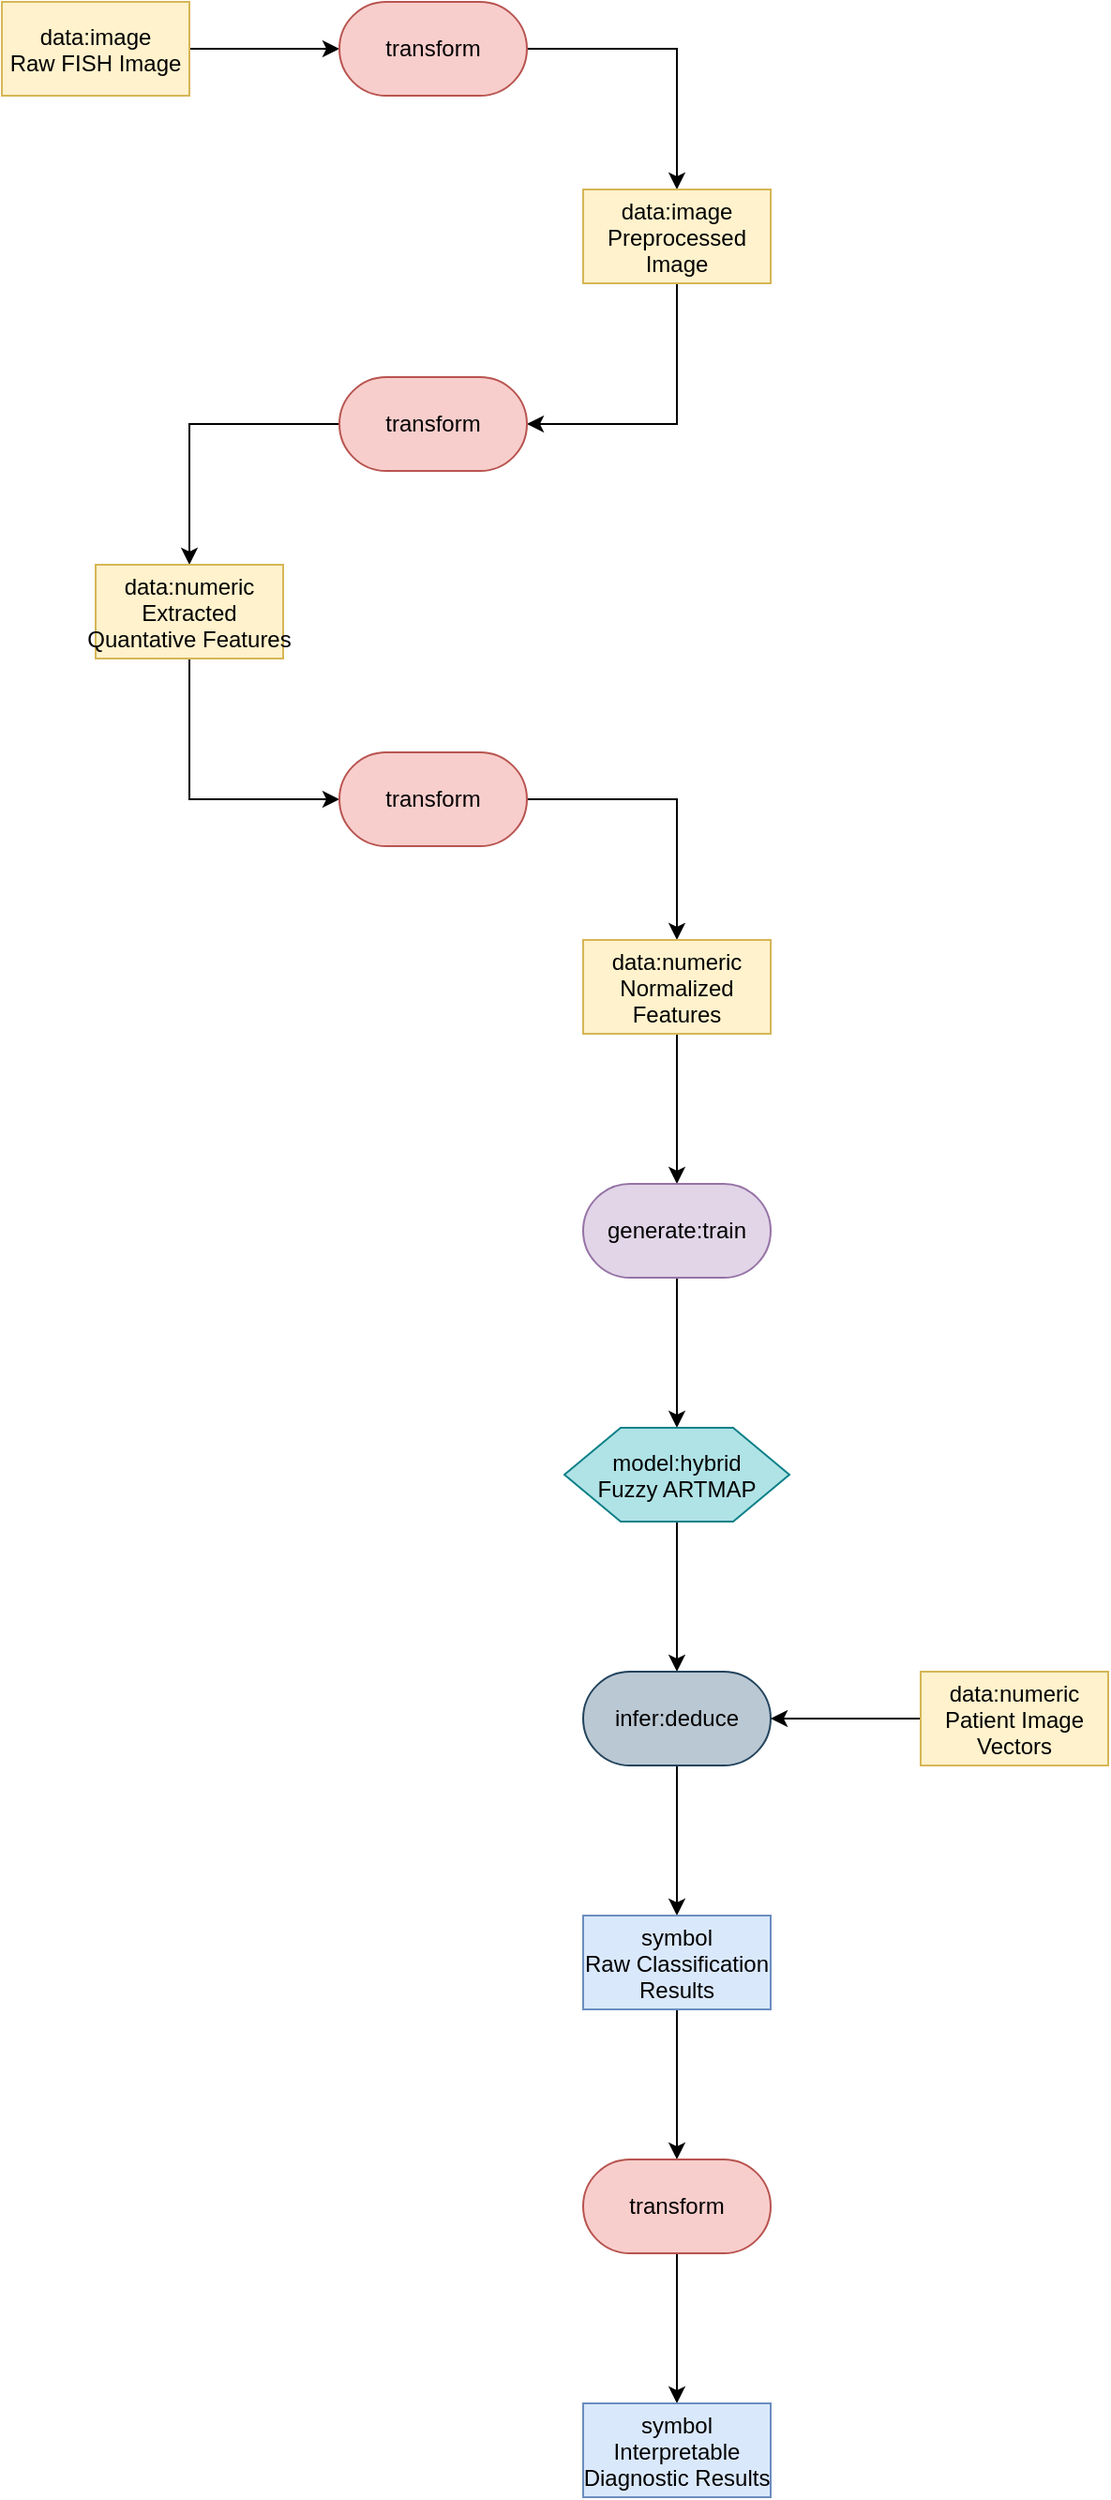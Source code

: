 <mxfile version="27.0.5">
  <diagram name="Page-1" id="_PLT1W1hKAcj7y4UlVmy">
    <mxGraphModel dx="1965" dy="1178" grid="1" gridSize="10" guides="1" tooltips="1" connect="1" arrows="1" fold="1" page="1" pageScale="1" pageWidth="3300" pageHeight="4681" math="0" shadow="0">
      <root>
        <mxCell id="0" />
        <mxCell id="1" parent="0" />
        <mxCell id="u730CyufX5pWXZZW05M7-3" style="edgeStyle=orthogonalEdgeStyle;rounded=0;orthogonalLoop=1;jettySize=auto;html=1;exitX=1;exitY=0.5;exitDx=0;exitDy=0;entryX=0;entryY=0.5;entryDx=0;entryDy=0;" edge="1" parent="1" source="u730CyufX5pWXZZW05M7-1" target="u730CyufX5pWXZZW05M7-2">
          <mxGeometry relative="1" as="geometry" />
        </mxCell>
        <mxCell id="u730CyufX5pWXZZW05M7-1" value="data:image&#xa;Raw FISH Image" style="rectangle;fillColor=#fff2cc;strokeColor=#d6b656;" name="data" vertex="1" parent="1">
          <mxGeometry x="340" y="230" width="100" height="50" as="geometry" />
        </mxCell>
        <mxCell id="u730CyufX5pWXZZW05M7-5" style="edgeStyle=orthogonalEdgeStyle;rounded=0;orthogonalLoop=1;jettySize=auto;html=1;exitX=1;exitY=0.5;exitDx=0;exitDy=0;entryX=0.5;entryY=0;entryDx=0;entryDy=0;" edge="1" parent="1" source="u730CyufX5pWXZZW05M7-2" target="u730CyufX5pWXZZW05M7-4">
          <mxGeometry relative="1" as="geometry" />
        </mxCell>
        <mxCell id="u730CyufX5pWXZZW05M7-2" value="transform" style="rounded=1;whiteSpace=wrap;html=1;arcSize=50;fillColor=#f8cecc;strokeColor=#b85450;" name="transform" vertex="1" parent="1">
          <mxGeometry x="520" y="230" width="100" height="50" as="geometry" />
        </mxCell>
        <mxCell id="u730CyufX5pWXZZW05M7-7" style="edgeStyle=orthogonalEdgeStyle;rounded=0;orthogonalLoop=1;jettySize=auto;html=1;exitX=0.5;exitY=1;exitDx=0;exitDy=0;entryX=1;entryY=0.5;entryDx=0;entryDy=0;" edge="1" parent="1" source="u730CyufX5pWXZZW05M7-4" target="u730CyufX5pWXZZW05M7-6">
          <mxGeometry relative="1" as="geometry" />
        </mxCell>
        <mxCell id="u730CyufX5pWXZZW05M7-4" value="data:image&#xa;Preprocessed&#xa;Image" style="rectangle;fillColor=#fff2cc;strokeColor=#d6b656;" name="data" vertex="1" parent="1">
          <mxGeometry x="650" y="330" width="100" height="50" as="geometry" />
        </mxCell>
        <mxCell id="u730CyufX5pWXZZW05M7-9" style="edgeStyle=orthogonalEdgeStyle;rounded=0;orthogonalLoop=1;jettySize=auto;html=1;exitX=0;exitY=0.5;exitDx=0;exitDy=0;entryX=0.5;entryY=0;entryDx=0;entryDy=0;" edge="1" parent="1" source="u730CyufX5pWXZZW05M7-6" target="u730CyufX5pWXZZW05M7-8">
          <mxGeometry relative="1" as="geometry" />
        </mxCell>
        <mxCell id="u730CyufX5pWXZZW05M7-6" value="transform" style="rounded=1;whiteSpace=wrap;html=1;arcSize=50;fillColor=#f8cecc;strokeColor=#b85450;" name="transform" vertex="1" parent="1">
          <mxGeometry x="520" y="430" width="100" height="50" as="geometry" />
        </mxCell>
        <mxCell id="u730CyufX5pWXZZW05M7-11" style="edgeStyle=orthogonalEdgeStyle;rounded=0;orthogonalLoop=1;jettySize=auto;html=1;exitX=0.5;exitY=1;exitDx=0;exitDy=0;entryX=0;entryY=0.5;entryDx=0;entryDy=0;" edge="1" parent="1" source="u730CyufX5pWXZZW05M7-8" target="u730CyufX5pWXZZW05M7-10">
          <mxGeometry relative="1" as="geometry" />
        </mxCell>
        <mxCell id="u730CyufX5pWXZZW05M7-8" value="data:numeric&#xa;Extracted&#xa;Quantative Features" style="rectangle;fillColor=#fff2cc;strokeColor=#d6b656;" name="data" vertex="1" parent="1">
          <mxGeometry x="390" y="530" width="100" height="50" as="geometry" />
        </mxCell>
        <mxCell id="u730CyufX5pWXZZW05M7-15" style="edgeStyle=orthogonalEdgeStyle;rounded=0;orthogonalLoop=1;jettySize=auto;html=1;exitX=1;exitY=0.5;exitDx=0;exitDy=0;entryX=0.5;entryY=0;entryDx=0;entryDy=0;" edge="1" parent="1" source="u730CyufX5pWXZZW05M7-10" target="u730CyufX5pWXZZW05M7-13">
          <mxGeometry relative="1" as="geometry" />
        </mxCell>
        <mxCell id="u730CyufX5pWXZZW05M7-10" value="transform" style="rounded=1;whiteSpace=wrap;html=1;arcSize=50;fillColor=#f8cecc;strokeColor=#b85450;" name="transform" vertex="1" parent="1">
          <mxGeometry x="520" y="630" width="100" height="50" as="geometry" />
        </mxCell>
        <mxCell id="u730CyufX5pWXZZW05M7-17" style="edgeStyle=orthogonalEdgeStyle;rounded=0;orthogonalLoop=1;jettySize=auto;html=1;exitX=0.5;exitY=1;exitDx=0;exitDy=0;entryX=0.5;entryY=0;entryDx=0;entryDy=0;" edge="1" parent="1" source="u730CyufX5pWXZZW05M7-13" target="u730CyufX5pWXZZW05M7-16">
          <mxGeometry relative="1" as="geometry" />
        </mxCell>
        <mxCell id="u730CyufX5pWXZZW05M7-13" value="data:numeric&#xa;Normalized&#xa;Features" style="rectangle;fillColor=#fff2cc;strokeColor=#d6b656;" name="data" vertex="1" parent="1">
          <mxGeometry x="650" y="730" width="100" height="50" as="geometry" />
        </mxCell>
        <mxCell id="u730CyufX5pWXZZW05M7-19" style="edgeStyle=orthogonalEdgeStyle;rounded=0;orthogonalLoop=1;jettySize=auto;html=1;exitX=0.5;exitY=1;exitDx=0;exitDy=0;entryX=0.5;entryY=0;entryDx=0;entryDy=0;" edge="1" parent="1" source="u730CyufX5pWXZZW05M7-16" target="u730CyufX5pWXZZW05M7-18">
          <mxGeometry relative="1" as="geometry" />
        </mxCell>
        <mxCell id="u730CyufX5pWXZZW05M7-16" value="generate:train" style="rounded=1;whiteSpace=wrap;html=1;arcSize=50;fillColor=#e1d5e7;strokeColor=#9673a6;" name="generate:train" vertex="1" parent="1">
          <mxGeometry x="650" y="860" width="100" height="50" as="geometry" />
        </mxCell>
        <mxCell id="u730CyufX5pWXZZW05M7-21" style="edgeStyle=orthogonalEdgeStyle;rounded=0;orthogonalLoop=1;jettySize=auto;html=1;exitX=0.5;exitY=1;exitDx=0;exitDy=0;entryX=0.5;entryY=0;entryDx=0;entryDy=0;" edge="1" parent="1" source="u730CyufX5pWXZZW05M7-18" target="u730CyufX5pWXZZW05M7-20">
          <mxGeometry relative="1" as="geometry" />
        </mxCell>
        <mxCell id="u730CyufX5pWXZZW05M7-18" value="model:hybrid&#xa;Fuzzy ARTMAP" style="shape=hexagon;perimeter=hexagonPerimeter2;fillColor=#b0e3e6;strokeColor=#0e8088;" name="model" vertex="1" parent="1">
          <mxGeometry x="640" y="990" width="120" height="50" as="geometry" />
        </mxCell>
        <mxCell id="u730CyufX5pWXZZW05M7-26" style="edgeStyle=orthogonalEdgeStyle;rounded=0;orthogonalLoop=1;jettySize=auto;html=1;exitX=0.5;exitY=1;exitDx=0;exitDy=0;entryX=0.5;entryY=0;entryDx=0;entryDy=0;" edge="1" parent="1" source="u730CyufX5pWXZZW05M7-20" target="u730CyufX5pWXZZW05M7-25">
          <mxGeometry relative="1" as="geometry" />
        </mxCell>
        <mxCell id="u730CyufX5pWXZZW05M7-20" value="infer:deduce" style="rounded=1;whiteSpace=wrap;html=1;arcSize=50;fillColor=#bac8d3;strokeColor=#23445d;" name="infer:deduce" vertex="1" parent="1">
          <mxGeometry x="650" y="1120" width="100" height="50" as="geometry" />
        </mxCell>
        <mxCell id="u730CyufX5pWXZZW05M7-24" style="edgeStyle=orthogonalEdgeStyle;rounded=0;orthogonalLoop=1;jettySize=auto;html=1;exitX=0;exitY=0.5;exitDx=0;exitDy=0;entryX=1;entryY=0.5;entryDx=0;entryDy=0;" edge="1" parent="1" source="u730CyufX5pWXZZW05M7-22" target="u730CyufX5pWXZZW05M7-20">
          <mxGeometry relative="1" as="geometry" />
        </mxCell>
        <mxCell id="u730CyufX5pWXZZW05M7-22" value="data:numeric&#xa;Patient Image&#xa;Vectors" style="rectangle;fillColor=#fff2cc;strokeColor=#d6b656;" name="data" vertex="1" parent="1">
          <mxGeometry x="830" y="1120" width="100" height="50" as="geometry" />
        </mxCell>
        <mxCell id="u730CyufX5pWXZZW05M7-28" style="edgeStyle=orthogonalEdgeStyle;rounded=0;orthogonalLoop=1;jettySize=auto;html=1;exitX=0.5;exitY=1;exitDx=0;exitDy=0;entryX=0.5;entryY=0;entryDx=0;entryDy=0;" edge="1" parent="1" source="u730CyufX5pWXZZW05M7-25" target="u730CyufX5pWXZZW05M7-27">
          <mxGeometry relative="1" as="geometry" />
        </mxCell>
        <mxCell id="u730CyufX5pWXZZW05M7-25" value="symbol&#xa;Raw Classification&#xa;Results" style="rectangle;fillColor=#dae8fc;strokeColor=#6c8ebf;" name="symbol" vertex="1" parent="1">
          <mxGeometry x="650" y="1250" width="100" height="50" as="geometry" />
        </mxCell>
        <mxCell id="u730CyufX5pWXZZW05M7-30" style="edgeStyle=orthogonalEdgeStyle;rounded=0;orthogonalLoop=1;jettySize=auto;html=1;exitX=0.5;exitY=1;exitDx=0;exitDy=0;entryX=0.5;entryY=0;entryDx=0;entryDy=0;" edge="1" parent="1" source="u730CyufX5pWXZZW05M7-27" target="u730CyufX5pWXZZW05M7-29">
          <mxGeometry relative="1" as="geometry" />
        </mxCell>
        <mxCell id="u730CyufX5pWXZZW05M7-27" value="transform" style="rounded=1;whiteSpace=wrap;html=1;arcSize=50;fillColor=#f8cecc;strokeColor=#b85450;" name="transform" vertex="1" parent="1">
          <mxGeometry x="650" y="1380" width="100" height="50" as="geometry" />
        </mxCell>
        <mxCell id="u730CyufX5pWXZZW05M7-29" value="symbol&#xa;Interpretable&#xa;Diagnostic Results" style="rectangle;fillColor=#dae8fc;strokeColor=#6c8ebf;" name="symbol" vertex="1" parent="1" tooltip="⚠️ Node not part of any valid pattern.">
          <mxGeometry x="650" y="1510" width="100" height="50" as="geometry" />
        </mxCell>
      </root>
    </mxGraphModel>
  </diagram>
</mxfile>
